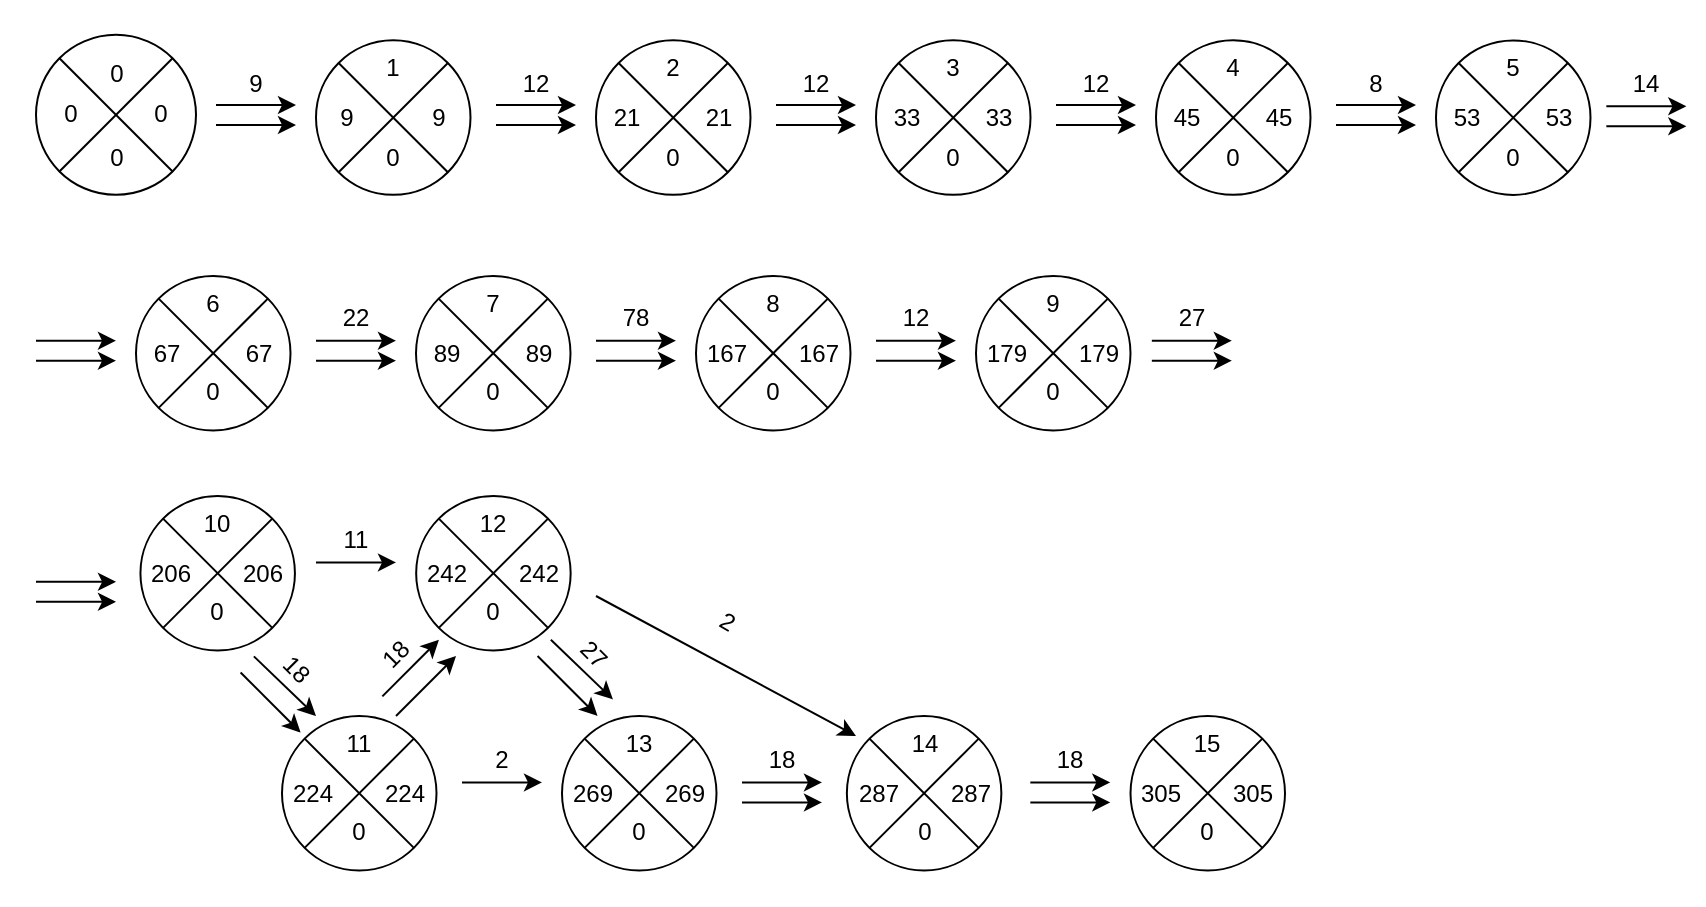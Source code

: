 <mxfile version="14.7.6" type="device"><diagram id="oC6B-hkmDk4nfxtKlPvw" name="Page-1"><mxGraphModel dx="1546" dy="323" grid="1" gridSize="10" guides="1" tooltips="1" connect="1" arrows="1" fold="1" page="1" pageScale="1" pageWidth="827" pageHeight="1169" math="0" shadow="0"><root><mxCell id="0"/><mxCell id="1" parent="0"/><mxCell id="L8XAGtBoEDqcNu3C2j4o-1" value="" style="ellipse;whiteSpace=wrap;html=1;aspect=fixed;rotation=45;" parent="1" vertex="1"><mxGeometry x="-800" y="39.43" width="80" height="80" as="geometry"/></mxCell><mxCell id="L8XAGtBoEDqcNu3C2j4o-2" value="" style="endArrow=none;html=1;exitX=0;exitY=0.5;exitDx=0;exitDy=0;entryX=1;entryY=0.5;entryDx=0;entryDy=0;" parent="1" source="L8XAGtBoEDqcNu3C2j4o-1" target="L8XAGtBoEDqcNu3C2j4o-1" edge="1"><mxGeometry width="50" height="50" relative="1" as="geometry"><mxPoint x="288.6" y="196.22" as="sourcePoint"/><mxPoint x="188.6" y="126.22" as="targetPoint"/></mxGeometry></mxCell><mxCell id="L8XAGtBoEDqcNu3C2j4o-3" value="" style="endArrow=none;html=1;entryX=0.5;entryY=0;entryDx=0;entryDy=0;exitX=0.5;exitY=1;exitDx=0;exitDy=0;" parent="1" source="L8XAGtBoEDqcNu3C2j4o-1" target="L8XAGtBoEDqcNu3C2j4o-1" edge="1"><mxGeometry width="50" height="50" relative="1" as="geometry"><mxPoint x="188.6" y="176.22" as="sourcePoint"/><mxPoint x="328.6" y="216.22" as="targetPoint"/></mxGeometry></mxCell><mxCell id="L8XAGtBoEDqcNu3C2j4o-4" value="0" style="text;html=1;strokeColor=none;fillColor=none;align=center;verticalAlign=middle;whiteSpace=wrap;rounded=0;" parent="1" vertex="1"><mxGeometry x="-771.46" y="53.62" width="22.92" height="11.58" as="geometry"/></mxCell><mxCell id="L8XAGtBoEDqcNu3C2j4o-6" value="0" style="text;html=1;strokeColor=none;fillColor=none;align=center;verticalAlign=middle;whiteSpace=wrap;rounded=0;" parent="1" vertex="1"><mxGeometry x="-748.54" y="73.64" width="22.92" height="11.58" as="geometry"/></mxCell><mxCell id="L8XAGtBoEDqcNu3C2j4o-7" value="0" style="text;html=1;strokeColor=none;fillColor=none;align=center;verticalAlign=middle;whiteSpace=wrap;rounded=0;" parent="1" vertex="1"><mxGeometry x="-771.46" y="94.85" width="22.92" height="11.58" as="geometry"/></mxCell><mxCell id="L8XAGtBoEDqcNu3C2j4o-8" value="0" style="text;html=1;strokeColor=none;fillColor=none;align=center;verticalAlign=middle;whiteSpace=wrap;rounded=0;" parent="1" vertex="1"><mxGeometry x="-794.38" y="73.64" width="22.92" height="11.58" as="geometry"/></mxCell><mxCell id="L8XAGtBoEDqcNu3C2j4o-9" value="" style="ellipse;whiteSpace=wrap;html=1;aspect=fixed;rotation=45;" parent="1" vertex="1"><mxGeometry x="-660" y="42.18" width="77.25" height="77.25" as="geometry"/></mxCell><mxCell id="L8XAGtBoEDqcNu3C2j4o-10" value="" style="endArrow=none;html=1;exitX=0;exitY=0.5;exitDx=0;exitDy=0;entryX=1;entryY=0.5;entryDx=0;entryDy=0;" parent="1" source="L8XAGtBoEDqcNu3C2j4o-9" target="L8XAGtBoEDqcNu3C2j4o-9" edge="1"><mxGeometry width="50" height="50" relative="1" as="geometry"><mxPoint x="437.23" y="194.85" as="sourcePoint"/><mxPoint x="337.23" y="124.85" as="targetPoint"/></mxGeometry></mxCell><mxCell id="L8XAGtBoEDqcNu3C2j4o-11" value="" style="endArrow=none;html=1;entryX=0.5;entryY=0;entryDx=0;entryDy=0;exitX=0.5;exitY=1;exitDx=0;exitDy=0;" parent="1" source="L8XAGtBoEDqcNu3C2j4o-9" target="L8XAGtBoEDqcNu3C2j4o-9" edge="1"><mxGeometry width="50" height="50" relative="1" as="geometry"><mxPoint x="337.23" y="174.85" as="sourcePoint"/><mxPoint x="477.23" y="214.85" as="targetPoint"/></mxGeometry></mxCell><mxCell id="L8XAGtBoEDqcNu3C2j4o-12" value="1" style="text;html=1;strokeColor=none;fillColor=none;align=center;verticalAlign=middle;whiteSpace=wrap;rounded=0;" parent="1" vertex="1"><mxGeometry x="-632.84" y="50.45" width="22.92" height="11.58" as="geometry"/></mxCell><mxCell id="L8XAGtBoEDqcNu3C2j4o-13" value="9" style="text;html=1;strokeColor=none;fillColor=none;align=center;verticalAlign=middle;whiteSpace=wrap;rounded=0;" parent="1" vertex="1"><mxGeometry x="-609.92" y="75.02" width="22.92" height="11.58" as="geometry"/></mxCell><mxCell id="L8XAGtBoEDqcNu3C2j4o-14" value="0" style="text;html=1;strokeColor=none;fillColor=none;align=center;verticalAlign=middle;whiteSpace=wrap;rounded=0;" parent="1" vertex="1"><mxGeometry x="-632.84" y="94.85" width="22.92" height="11.58" as="geometry"/></mxCell><mxCell id="L8XAGtBoEDqcNu3C2j4o-15" value="9" style="text;html=1;strokeColor=none;fillColor=none;align=center;verticalAlign=middle;whiteSpace=wrap;rounded=0;" parent="1" vertex="1"><mxGeometry x="-655.76" y="75.02" width="22.92" height="11.58" as="geometry"/></mxCell><mxCell id="L8XAGtBoEDqcNu3C2j4o-16" value="" style="endArrow=classic;html=1;" parent="1" edge="1"><mxGeometry width="50" height="50" relative="1" as="geometry"><mxPoint x="-710" y="74.53" as="sourcePoint"/><mxPoint x="-670" y="74.53" as="targetPoint"/></mxGeometry></mxCell><mxCell id="L8XAGtBoEDqcNu3C2j4o-17" value="" style="endArrow=classic;html=1;" parent="1" edge="1"><mxGeometry width="50" height="50" relative="1" as="geometry"><mxPoint x="-710" y="84.53" as="sourcePoint"/><mxPoint x="-670" y="84.53" as="targetPoint"/></mxGeometry></mxCell><mxCell id="L8XAGtBoEDqcNu3C2j4o-18" value="9" style="text;html=1;strokeColor=none;fillColor=none;align=center;verticalAlign=middle;whiteSpace=wrap;rounded=0;" parent="1" vertex="1"><mxGeometry x="-710" y="53.62" width="40" height="20" as="geometry"/></mxCell><mxCell id="L8XAGtBoEDqcNu3C2j4o-20" value="" style="ellipse;whiteSpace=wrap;html=1;aspect=fixed;rotation=45;" parent="1" vertex="1"><mxGeometry x="-520" y="42.18" width="77.25" height="77.25" as="geometry"/></mxCell><mxCell id="L8XAGtBoEDqcNu3C2j4o-21" value="" style="endArrow=none;html=1;exitX=0;exitY=0.5;exitDx=0;exitDy=0;entryX=1;entryY=0.5;entryDx=0;entryDy=0;" parent="1" source="L8XAGtBoEDqcNu3C2j4o-20" target="L8XAGtBoEDqcNu3C2j4o-20" edge="1"><mxGeometry width="50" height="50" relative="1" as="geometry"><mxPoint x="577.23" y="194.85" as="sourcePoint"/><mxPoint x="477.23" y="124.85" as="targetPoint"/></mxGeometry></mxCell><mxCell id="L8XAGtBoEDqcNu3C2j4o-22" value="" style="endArrow=none;html=1;entryX=0.5;entryY=0;entryDx=0;entryDy=0;exitX=0.5;exitY=1;exitDx=0;exitDy=0;" parent="1" source="L8XAGtBoEDqcNu3C2j4o-20" target="L8XAGtBoEDqcNu3C2j4o-20" edge="1"><mxGeometry width="50" height="50" relative="1" as="geometry"><mxPoint x="477.23" y="174.85" as="sourcePoint"/><mxPoint x="617.23" y="214.85" as="targetPoint"/></mxGeometry></mxCell><mxCell id="L8XAGtBoEDqcNu3C2j4o-23" value="2" style="text;html=1;strokeColor=none;fillColor=none;align=center;verticalAlign=middle;whiteSpace=wrap;rounded=0;" parent="1" vertex="1"><mxGeometry x="-492.84" y="50.45" width="22.92" height="11.58" as="geometry"/></mxCell><mxCell id="L8XAGtBoEDqcNu3C2j4o-24" value="21" style="text;html=1;strokeColor=none;fillColor=none;align=center;verticalAlign=middle;whiteSpace=wrap;rounded=0;" parent="1" vertex="1"><mxGeometry x="-469.92" y="75.02" width="22.92" height="11.58" as="geometry"/></mxCell><mxCell id="L8XAGtBoEDqcNu3C2j4o-25" value="0" style="text;html=1;strokeColor=none;fillColor=none;align=center;verticalAlign=middle;whiteSpace=wrap;rounded=0;" parent="1" vertex="1"><mxGeometry x="-492.84" y="94.85" width="22.92" height="11.58" as="geometry"/></mxCell><mxCell id="L8XAGtBoEDqcNu3C2j4o-26" value="21" style="text;html=1;strokeColor=none;fillColor=none;align=center;verticalAlign=middle;whiteSpace=wrap;rounded=0;" parent="1" vertex="1"><mxGeometry x="-515.76" y="75.02" width="22.92" height="11.58" as="geometry"/></mxCell><mxCell id="L8XAGtBoEDqcNu3C2j4o-27" value="" style="endArrow=classic;html=1;" parent="1" edge="1"><mxGeometry width="50" height="50" relative="1" as="geometry"><mxPoint x="-570" y="74.53" as="sourcePoint"/><mxPoint x="-530" y="74.53" as="targetPoint"/></mxGeometry></mxCell><mxCell id="L8XAGtBoEDqcNu3C2j4o-28" value="" style="endArrow=classic;html=1;" parent="1" edge="1"><mxGeometry width="50" height="50" relative="1" as="geometry"><mxPoint x="-570" y="84.53" as="sourcePoint"/><mxPoint x="-530" y="84.53" as="targetPoint"/></mxGeometry></mxCell><mxCell id="L8XAGtBoEDqcNu3C2j4o-29" value="12" style="text;html=1;strokeColor=none;fillColor=none;align=center;verticalAlign=middle;whiteSpace=wrap;rounded=0;" parent="1" vertex="1"><mxGeometry x="-570" y="53.62" width="40" height="20" as="geometry"/></mxCell><mxCell id="L8XAGtBoEDqcNu3C2j4o-31" value="" style="ellipse;whiteSpace=wrap;html=1;aspect=fixed;rotation=45;" parent="1" vertex="1"><mxGeometry x="-380" y="42.18" width="77.25" height="77.25" as="geometry"/></mxCell><mxCell id="L8XAGtBoEDqcNu3C2j4o-32" value="" style="endArrow=none;html=1;exitX=0;exitY=0.5;exitDx=0;exitDy=0;entryX=1;entryY=0.5;entryDx=0;entryDy=0;" parent="1" source="L8XAGtBoEDqcNu3C2j4o-31" target="L8XAGtBoEDqcNu3C2j4o-31" edge="1"><mxGeometry width="50" height="50" relative="1" as="geometry"><mxPoint x="717.23" y="194.85" as="sourcePoint"/><mxPoint x="617.23" y="124.85" as="targetPoint"/></mxGeometry></mxCell><mxCell id="L8XAGtBoEDqcNu3C2j4o-33" value="" style="endArrow=none;html=1;entryX=0.5;entryY=0;entryDx=0;entryDy=0;exitX=0.5;exitY=1;exitDx=0;exitDy=0;" parent="1" source="L8XAGtBoEDqcNu3C2j4o-31" target="L8XAGtBoEDqcNu3C2j4o-31" edge="1"><mxGeometry width="50" height="50" relative="1" as="geometry"><mxPoint x="617.23" y="174.85" as="sourcePoint"/><mxPoint x="757.23" y="214.85" as="targetPoint"/></mxGeometry></mxCell><mxCell id="L8XAGtBoEDqcNu3C2j4o-34" value="3" style="text;html=1;strokeColor=none;fillColor=none;align=center;verticalAlign=middle;whiteSpace=wrap;rounded=0;" parent="1" vertex="1"><mxGeometry x="-352.84" y="50.45" width="22.92" height="11.58" as="geometry"/></mxCell><mxCell id="L8XAGtBoEDqcNu3C2j4o-35" value="33" style="text;html=1;strokeColor=none;fillColor=none;align=center;verticalAlign=middle;whiteSpace=wrap;rounded=0;" parent="1" vertex="1"><mxGeometry x="-329.92" y="75.02" width="22.92" height="11.58" as="geometry"/></mxCell><mxCell id="L8XAGtBoEDqcNu3C2j4o-36" value="0" style="text;html=1;strokeColor=none;fillColor=none;align=center;verticalAlign=middle;whiteSpace=wrap;rounded=0;" parent="1" vertex="1"><mxGeometry x="-352.84" y="94.85" width="22.92" height="11.58" as="geometry"/></mxCell><mxCell id="L8XAGtBoEDqcNu3C2j4o-37" value="33" style="text;html=1;strokeColor=none;fillColor=none;align=center;verticalAlign=middle;whiteSpace=wrap;rounded=0;" parent="1" vertex="1"><mxGeometry x="-375.76" y="75.02" width="22.92" height="11.58" as="geometry"/></mxCell><mxCell id="L8XAGtBoEDqcNu3C2j4o-38" value="" style="endArrow=classic;html=1;" parent="1" edge="1"><mxGeometry width="50" height="50" relative="1" as="geometry"><mxPoint x="-430.0" y="74.53" as="sourcePoint"/><mxPoint x="-390.0" y="74.53" as="targetPoint"/></mxGeometry></mxCell><mxCell id="L8XAGtBoEDqcNu3C2j4o-39" value="" style="endArrow=classic;html=1;" parent="1" edge="1"><mxGeometry width="50" height="50" relative="1" as="geometry"><mxPoint x="-430.0" y="84.53" as="sourcePoint"/><mxPoint x="-390.0" y="84.53" as="targetPoint"/></mxGeometry></mxCell><mxCell id="L8XAGtBoEDqcNu3C2j4o-40" value="12" style="text;html=1;strokeColor=none;fillColor=none;align=center;verticalAlign=middle;whiteSpace=wrap;rounded=0;" parent="1" vertex="1"><mxGeometry x="-430" y="53.62" width="40" height="20" as="geometry"/></mxCell><mxCell id="L8XAGtBoEDqcNu3C2j4o-41" value="" style="ellipse;whiteSpace=wrap;html=1;aspect=fixed;rotation=45;" parent="1" vertex="1"><mxGeometry x="-240" y="42.18" width="77.25" height="77.25" as="geometry"/></mxCell><mxCell id="L8XAGtBoEDqcNu3C2j4o-42" value="" style="endArrow=none;html=1;exitX=0;exitY=0.5;exitDx=0;exitDy=0;entryX=1;entryY=0.5;entryDx=0;entryDy=0;" parent="1" source="L8XAGtBoEDqcNu3C2j4o-41" target="L8XAGtBoEDqcNu3C2j4o-41" edge="1"><mxGeometry width="50" height="50" relative="1" as="geometry"><mxPoint x="857.23" y="194.85" as="sourcePoint"/><mxPoint x="757.23" y="124.85" as="targetPoint"/></mxGeometry></mxCell><mxCell id="L8XAGtBoEDqcNu3C2j4o-43" value="" style="endArrow=none;html=1;entryX=0.5;entryY=0;entryDx=0;entryDy=0;exitX=0.5;exitY=1;exitDx=0;exitDy=0;" parent="1" source="L8XAGtBoEDqcNu3C2j4o-41" target="L8XAGtBoEDqcNu3C2j4o-41" edge="1"><mxGeometry width="50" height="50" relative="1" as="geometry"><mxPoint x="757.23" y="174.85" as="sourcePoint"/><mxPoint x="897.23" y="214.85" as="targetPoint"/></mxGeometry></mxCell><mxCell id="L8XAGtBoEDqcNu3C2j4o-44" value="4" style="text;html=1;strokeColor=none;fillColor=none;align=center;verticalAlign=middle;whiteSpace=wrap;rounded=0;" parent="1" vertex="1"><mxGeometry x="-212.84" y="50.45" width="22.92" height="11.58" as="geometry"/></mxCell><mxCell id="L8XAGtBoEDqcNu3C2j4o-45" value="45" style="text;html=1;strokeColor=none;fillColor=none;align=center;verticalAlign=middle;whiteSpace=wrap;rounded=0;" parent="1" vertex="1"><mxGeometry x="-189.92" y="75.02" width="22.92" height="11.58" as="geometry"/></mxCell><mxCell id="L8XAGtBoEDqcNu3C2j4o-46" value="0" style="text;html=1;strokeColor=none;fillColor=none;align=center;verticalAlign=middle;whiteSpace=wrap;rounded=0;" parent="1" vertex="1"><mxGeometry x="-212.84" y="94.85" width="22.92" height="11.58" as="geometry"/></mxCell><mxCell id="L8XAGtBoEDqcNu3C2j4o-47" value="45" style="text;html=1;strokeColor=none;fillColor=none;align=center;verticalAlign=middle;whiteSpace=wrap;rounded=0;" parent="1" vertex="1"><mxGeometry x="-235.76" y="75.02" width="22.92" height="11.58" as="geometry"/></mxCell><mxCell id="L8XAGtBoEDqcNu3C2j4o-48" value="" style="endArrow=classic;html=1;" parent="1" edge="1"><mxGeometry width="50" height="50" relative="1" as="geometry"><mxPoint x="-290" y="74.53" as="sourcePoint"/><mxPoint x="-250" y="74.53" as="targetPoint"/></mxGeometry></mxCell><mxCell id="L8XAGtBoEDqcNu3C2j4o-49" value="" style="endArrow=classic;html=1;" parent="1" edge="1"><mxGeometry width="50" height="50" relative="1" as="geometry"><mxPoint x="-290" y="84.53" as="sourcePoint"/><mxPoint x="-250" y="84.53" as="targetPoint"/></mxGeometry></mxCell><mxCell id="L8XAGtBoEDqcNu3C2j4o-50" value="12" style="text;html=1;strokeColor=none;fillColor=none;align=center;verticalAlign=middle;whiteSpace=wrap;rounded=0;" parent="1" vertex="1"><mxGeometry x="-290" y="53.62" width="40" height="20" as="geometry"/></mxCell><mxCell id="L8XAGtBoEDqcNu3C2j4o-51" value="" style="ellipse;whiteSpace=wrap;html=1;aspect=fixed;rotation=45;" parent="1" vertex="1"><mxGeometry x="-100" y="42.19" width="77.25" height="77.25" as="geometry"/></mxCell><mxCell id="L8XAGtBoEDqcNu3C2j4o-52" value="" style="endArrow=none;html=1;exitX=0;exitY=0.5;exitDx=0;exitDy=0;entryX=1;entryY=0.5;entryDx=0;entryDy=0;" parent="1" source="L8XAGtBoEDqcNu3C2j4o-51" target="L8XAGtBoEDqcNu3C2j4o-51" edge="1"><mxGeometry width="50" height="50" relative="1" as="geometry"><mxPoint x="997.23" y="194.86" as="sourcePoint"/><mxPoint x="897.23" y="124.86" as="targetPoint"/></mxGeometry></mxCell><mxCell id="L8XAGtBoEDqcNu3C2j4o-53" value="" style="endArrow=none;html=1;entryX=0.5;entryY=0;entryDx=0;entryDy=0;exitX=0.5;exitY=1;exitDx=0;exitDy=0;" parent="1" source="L8XAGtBoEDqcNu3C2j4o-51" target="L8XAGtBoEDqcNu3C2j4o-51" edge="1"><mxGeometry width="50" height="50" relative="1" as="geometry"><mxPoint x="897.23" y="174.86" as="sourcePoint"/><mxPoint x="1037.23" y="214.86" as="targetPoint"/></mxGeometry></mxCell><mxCell id="L8XAGtBoEDqcNu3C2j4o-54" value="5" style="text;html=1;strokeColor=none;fillColor=none;align=center;verticalAlign=middle;whiteSpace=wrap;rounded=0;" parent="1" vertex="1"><mxGeometry x="-72.84" y="50.46" width="22.92" height="11.58" as="geometry"/></mxCell><mxCell id="L8XAGtBoEDqcNu3C2j4o-55" value="53" style="text;html=1;strokeColor=none;fillColor=none;align=center;verticalAlign=middle;whiteSpace=wrap;rounded=0;" parent="1" vertex="1"><mxGeometry x="-49.92" y="75.03" width="22.92" height="11.58" as="geometry"/></mxCell><mxCell id="L8XAGtBoEDqcNu3C2j4o-56" value="0" style="text;html=1;strokeColor=none;fillColor=none;align=center;verticalAlign=middle;whiteSpace=wrap;rounded=0;" parent="1" vertex="1"><mxGeometry x="-72.84" y="94.86" width="22.92" height="11.58" as="geometry"/></mxCell><mxCell id="L8XAGtBoEDqcNu3C2j4o-57" value="53" style="text;html=1;strokeColor=none;fillColor=none;align=center;verticalAlign=middle;whiteSpace=wrap;rounded=0;" parent="1" vertex="1"><mxGeometry x="-95.76" y="75.03" width="22.92" height="11.58" as="geometry"/></mxCell><mxCell id="L8XAGtBoEDqcNu3C2j4o-58" value="" style="endArrow=classic;html=1;" parent="1" edge="1"><mxGeometry width="50" height="50" relative="1" as="geometry"><mxPoint x="-150" y="74.54" as="sourcePoint"/><mxPoint x="-110" y="74.54" as="targetPoint"/></mxGeometry></mxCell><mxCell id="L8XAGtBoEDqcNu3C2j4o-59" value="" style="endArrow=classic;html=1;" parent="1" edge="1"><mxGeometry width="50" height="50" relative="1" as="geometry"><mxPoint x="-150" y="84.54" as="sourcePoint"/><mxPoint x="-110" y="84.54" as="targetPoint"/></mxGeometry></mxCell><mxCell id="L8XAGtBoEDqcNu3C2j4o-60" value="8" style="text;html=1;strokeColor=none;fillColor=none;align=center;verticalAlign=middle;whiteSpace=wrap;rounded=0;" parent="1" vertex="1"><mxGeometry x="-150" y="53.63" width="40" height="20" as="geometry"/></mxCell><mxCell id="L8XAGtBoEDqcNu3C2j4o-81" value="" style="ellipse;whiteSpace=wrap;html=1;aspect=fixed;rotation=45;" parent="1" vertex="1"><mxGeometry x="-750" y="160" width="77.25" height="77.25" as="geometry"/></mxCell><mxCell id="L8XAGtBoEDqcNu3C2j4o-82" value="" style="endArrow=none;html=1;exitX=0;exitY=0.5;exitDx=0;exitDy=0;entryX=1;entryY=0.5;entryDx=0;entryDy=0;" parent="1" source="L8XAGtBoEDqcNu3C2j4o-81" target="L8XAGtBoEDqcNu3C2j4o-81" edge="1"><mxGeometry width="50" height="50" relative="1" as="geometry"><mxPoint x="347.23" y="312.67" as="sourcePoint"/><mxPoint x="247.23" y="242.67" as="targetPoint"/></mxGeometry></mxCell><mxCell id="L8XAGtBoEDqcNu3C2j4o-83" value="" style="endArrow=none;html=1;entryX=0.5;entryY=0;entryDx=0;entryDy=0;exitX=0.5;exitY=1;exitDx=0;exitDy=0;" parent="1" source="L8XAGtBoEDqcNu3C2j4o-81" target="L8XAGtBoEDqcNu3C2j4o-81" edge="1"><mxGeometry width="50" height="50" relative="1" as="geometry"><mxPoint x="247.23" y="292.67" as="sourcePoint"/><mxPoint x="387.23" y="332.67" as="targetPoint"/></mxGeometry></mxCell><mxCell id="L8XAGtBoEDqcNu3C2j4o-84" value="6" style="text;html=1;strokeColor=none;fillColor=none;align=center;verticalAlign=middle;whiteSpace=wrap;rounded=0;" parent="1" vertex="1"><mxGeometry x="-722.84" y="168.27" width="22.92" height="11.58" as="geometry"/></mxCell><mxCell id="L8XAGtBoEDqcNu3C2j4o-85" value="67" style="text;html=1;strokeColor=none;fillColor=none;align=center;verticalAlign=middle;whiteSpace=wrap;rounded=0;" parent="1" vertex="1"><mxGeometry x="-699.92" y="192.84" width="22.92" height="11.58" as="geometry"/></mxCell><mxCell id="L8XAGtBoEDqcNu3C2j4o-86" value="0" style="text;html=1;strokeColor=none;fillColor=none;align=center;verticalAlign=middle;whiteSpace=wrap;rounded=0;" parent="1" vertex="1"><mxGeometry x="-722.84" y="212.67" width="22.92" height="11.58" as="geometry"/></mxCell><mxCell id="L8XAGtBoEDqcNu3C2j4o-87" value="67" style="text;html=1;strokeColor=none;fillColor=none;align=center;verticalAlign=middle;whiteSpace=wrap;rounded=0;" parent="1" vertex="1"><mxGeometry x="-745.76" y="192.84" width="22.92" height="11.58" as="geometry"/></mxCell><mxCell id="L8XAGtBoEDqcNu3C2j4o-88" value="" style="endArrow=classic;html=1;" parent="1" edge="1"><mxGeometry width="50" height="50" relative="1" as="geometry"><mxPoint x="-800" y="192.35" as="sourcePoint"/><mxPoint x="-760" y="192.35" as="targetPoint"/></mxGeometry></mxCell><mxCell id="L8XAGtBoEDqcNu3C2j4o-89" value="" style="endArrow=classic;html=1;" parent="1" edge="1"><mxGeometry width="50" height="50" relative="1" as="geometry"><mxPoint x="-800" y="202.35" as="sourcePoint"/><mxPoint x="-760" y="202.35" as="targetPoint"/></mxGeometry></mxCell><mxCell id="L8XAGtBoEDqcNu3C2j4o-91" value="" style="ellipse;whiteSpace=wrap;html=1;aspect=fixed;rotation=45;" parent="1" vertex="1"><mxGeometry x="-610" y="160.01" width="77.25" height="77.25" as="geometry"/></mxCell><mxCell id="L8XAGtBoEDqcNu3C2j4o-92" value="" style="endArrow=none;html=1;exitX=0;exitY=0.5;exitDx=0;exitDy=0;entryX=1;entryY=0.5;entryDx=0;entryDy=0;" parent="1" source="L8XAGtBoEDqcNu3C2j4o-91" target="L8XAGtBoEDqcNu3C2j4o-91" edge="1"><mxGeometry width="50" height="50" relative="1" as="geometry"><mxPoint x="487.23" y="312.68" as="sourcePoint"/><mxPoint x="387.23" y="242.68" as="targetPoint"/></mxGeometry></mxCell><mxCell id="L8XAGtBoEDqcNu3C2j4o-93" value="" style="endArrow=none;html=1;entryX=0.5;entryY=0;entryDx=0;entryDy=0;exitX=0.5;exitY=1;exitDx=0;exitDy=0;" parent="1" source="L8XAGtBoEDqcNu3C2j4o-91" target="L8XAGtBoEDqcNu3C2j4o-91" edge="1"><mxGeometry width="50" height="50" relative="1" as="geometry"><mxPoint x="387.23" y="292.68" as="sourcePoint"/><mxPoint x="527.23" y="332.68" as="targetPoint"/></mxGeometry></mxCell><mxCell id="L8XAGtBoEDqcNu3C2j4o-94" value="7" style="text;html=1;strokeColor=none;fillColor=none;align=center;verticalAlign=middle;whiteSpace=wrap;rounded=0;" parent="1" vertex="1"><mxGeometry x="-582.84" y="168.28" width="22.92" height="11.58" as="geometry"/></mxCell><mxCell id="L8XAGtBoEDqcNu3C2j4o-95" value="89" style="text;html=1;strokeColor=none;fillColor=none;align=center;verticalAlign=middle;whiteSpace=wrap;rounded=0;" parent="1" vertex="1"><mxGeometry x="-559.92" y="192.85" width="22.92" height="11.58" as="geometry"/></mxCell><mxCell id="L8XAGtBoEDqcNu3C2j4o-96" value="0" style="text;html=1;strokeColor=none;fillColor=none;align=center;verticalAlign=middle;whiteSpace=wrap;rounded=0;" parent="1" vertex="1"><mxGeometry x="-582.84" y="212.68" width="22.92" height="11.58" as="geometry"/></mxCell><mxCell id="L8XAGtBoEDqcNu3C2j4o-97" value="89" style="text;html=1;strokeColor=none;fillColor=none;align=center;verticalAlign=middle;whiteSpace=wrap;rounded=0;" parent="1" vertex="1"><mxGeometry x="-605.76" y="192.85" width="22.92" height="11.58" as="geometry"/></mxCell><mxCell id="L8XAGtBoEDqcNu3C2j4o-98" value="" style="endArrow=classic;html=1;" parent="1" edge="1"><mxGeometry width="50" height="50" relative="1" as="geometry"><mxPoint x="-660" y="192.36" as="sourcePoint"/><mxPoint x="-620" y="192.36" as="targetPoint"/></mxGeometry></mxCell><mxCell id="L8XAGtBoEDqcNu3C2j4o-99" value="" style="endArrow=classic;html=1;" parent="1" edge="1"><mxGeometry width="50" height="50" relative="1" as="geometry"><mxPoint x="-660" y="202.36" as="sourcePoint"/><mxPoint x="-620" y="202.36" as="targetPoint"/></mxGeometry></mxCell><mxCell id="L8XAGtBoEDqcNu3C2j4o-100" value="22" style="text;html=1;strokeColor=none;fillColor=none;align=center;verticalAlign=middle;whiteSpace=wrap;rounded=0;" parent="1" vertex="1"><mxGeometry x="-660" y="171.45" width="40" height="20" as="geometry"/></mxCell><mxCell id="L8XAGtBoEDqcNu3C2j4o-101" value="" style="ellipse;whiteSpace=wrap;html=1;aspect=fixed;rotation=45;" parent="1" vertex="1"><mxGeometry x="-470" y="160.01" width="77.25" height="77.25" as="geometry"/></mxCell><mxCell id="L8XAGtBoEDqcNu3C2j4o-102" value="" style="endArrow=none;html=1;exitX=0;exitY=0.5;exitDx=0;exitDy=0;entryX=1;entryY=0.5;entryDx=0;entryDy=0;" parent="1" source="L8XAGtBoEDqcNu3C2j4o-101" target="L8XAGtBoEDqcNu3C2j4o-101" edge="1"><mxGeometry width="50" height="50" relative="1" as="geometry"><mxPoint x="627.23" y="312.68" as="sourcePoint"/><mxPoint x="527.23" y="242.68" as="targetPoint"/></mxGeometry></mxCell><mxCell id="L8XAGtBoEDqcNu3C2j4o-103" value="" style="endArrow=none;html=1;entryX=0.5;entryY=0;entryDx=0;entryDy=0;exitX=0.5;exitY=1;exitDx=0;exitDy=0;" parent="1" source="L8XAGtBoEDqcNu3C2j4o-101" target="L8XAGtBoEDqcNu3C2j4o-101" edge="1"><mxGeometry width="50" height="50" relative="1" as="geometry"><mxPoint x="527.23" y="292.68" as="sourcePoint"/><mxPoint x="667.23" y="332.68" as="targetPoint"/></mxGeometry></mxCell><mxCell id="L8XAGtBoEDqcNu3C2j4o-104" value="8" style="text;html=1;strokeColor=none;fillColor=none;align=center;verticalAlign=middle;whiteSpace=wrap;rounded=0;" parent="1" vertex="1"><mxGeometry x="-442.84" y="168.28" width="22.92" height="11.58" as="geometry"/></mxCell><mxCell id="L8XAGtBoEDqcNu3C2j4o-105" value="167" style="text;html=1;strokeColor=none;fillColor=none;align=center;verticalAlign=middle;whiteSpace=wrap;rounded=0;" parent="1" vertex="1"><mxGeometry x="-419.92" y="192.85" width="22.92" height="11.58" as="geometry"/></mxCell><mxCell id="L8XAGtBoEDqcNu3C2j4o-106" value="0" style="text;html=1;strokeColor=none;fillColor=none;align=center;verticalAlign=middle;whiteSpace=wrap;rounded=0;" parent="1" vertex="1"><mxGeometry x="-442.84" y="212.68" width="22.92" height="11.58" as="geometry"/></mxCell><mxCell id="L8XAGtBoEDqcNu3C2j4o-107" value="167" style="text;html=1;strokeColor=none;fillColor=none;align=center;verticalAlign=middle;whiteSpace=wrap;rounded=0;" parent="1" vertex="1"><mxGeometry x="-465.76" y="192.85" width="22.92" height="11.58" as="geometry"/></mxCell><mxCell id="L8XAGtBoEDqcNu3C2j4o-108" value="" style="endArrow=classic;html=1;" parent="1" edge="1"><mxGeometry width="50" height="50" relative="1" as="geometry"><mxPoint x="-520" y="192.36" as="sourcePoint"/><mxPoint x="-480" y="192.36" as="targetPoint"/></mxGeometry></mxCell><mxCell id="L8XAGtBoEDqcNu3C2j4o-109" value="" style="endArrow=classic;html=1;" parent="1" edge="1"><mxGeometry width="50" height="50" relative="1" as="geometry"><mxPoint x="-520" y="202.36" as="sourcePoint"/><mxPoint x="-480" y="202.36" as="targetPoint"/></mxGeometry></mxCell><mxCell id="L8XAGtBoEDqcNu3C2j4o-110" value="78" style="text;html=1;strokeColor=none;fillColor=none;align=center;verticalAlign=middle;whiteSpace=wrap;rounded=0;" parent="1" vertex="1"><mxGeometry x="-520" y="171.45" width="40" height="20" as="geometry"/></mxCell><mxCell id="L8XAGtBoEDqcNu3C2j4o-111" value="" style="ellipse;whiteSpace=wrap;html=1;aspect=fixed;rotation=45;" parent="1" vertex="1"><mxGeometry x="-330" y="160" width="77.25" height="77.25" as="geometry"/></mxCell><mxCell id="L8XAGtBoEDqcNu3C2j4o-112" value="" style="endArrow=none;html=1;exitX=0;exitY=0.5;exitDx=0;exitDy=0;entryX=1;entryY=0.5;entryDx=0;entryDy=0;" parent="1" source="L8XAGtBoEDqcNu3C2j4o-111" target="L8XAGtBoEDqcNu3C2j4o-111" edge="1"><mxGeometry width="50" height="50" relative="1" as="geometry"><mxPoint x="767.23" y="312.67" as="sourcePoint"/><mxPoint x="667.23" y="242.67" as="targetPoint"/></mxGeometry></mxCell><mxCell id="L8XAGtBoEDqcNu3C2j4o-113" value="" style="endArrow=none;html=1;entryX=0.5;entryY=0;entryDx=0;entryDy=0;exitX=0.5;exitY=1;exitDx=0;exitDy=0;" parent="1" source="L8XAGtBoEDqcNu3C2j4o-111" target="L8XAGtBoEDqcNu3C2j4o-111" edge="1"><mxGeometry width="50" height="50" relative="1" as="geometry"><mxPoint x="667.23" y="292.67" as="sourcePoint"/><mxPoint x="807.23" y="332.67" as="targetPoint"/></mxGeometry></mxCell><mxCell id="L8XAGtBoEDqcNu3C2j4o-114" value="9" style="text;html=1;strokeColor=none;fillColor=none;align=center;verticalAlign=middle;whiteSpace=wrap;rounded=0;" parent="1" vertex="1"><mxGeometry x="-302.84" y="168.27" width="22.92" height="11.58" as="geometry"/></mxCell><mxCell id="L8XAGtBoEDqcNu3C2j4o-115" value="179" style="text;html=1;strokeColor=none;fillColor=none;align=center;verticalAlign=middle;whiteSpace=wrap;rounded=0;" parent="1" vertex="1"><mxGeometry x="-279.92" y="192.84" width="22.92" height="11.58" as="geometry"/></mxCell><mxCell id="L8XAGtBoEDqcNu3C2j4o-116" value="0" style="text;html=1;strokeColor=none;fillColor=none;align=center;verticalAlign=middle;whiteSpace=wrap;rounded=0;" parent="1" vertex="1"><mxGeometry x="-302.84" y="212.67" width="22.92" height="11.58" as="geometry"/></mxCell><mxCell id="L8XAGtBoEDqcNu3C2j4o-117" value="179" style="text;html=1;strokeColor=none;fillColor=none;align=center;verticalAlign=middle;whiteSpace=wrap;rounded=0;" parent="1" vertex="1"><mxGeometry x="-325.76" y="192.84" width="22.92" height="11.58" as="geometry"/></mxCell><mxCell id="L8XAGtBoEDqcNu3C2j4o-118" value="" style="endArrow=classic;html=1;" parent="1" edge="1"><mxGeometry width="50" height="50" relative="1" as="geometry"><mxPoint x="-380" y="192.35" as="sourcePoint"/><mxPoint x="-340" y="192.35" as="targetPoint"/></mxGeometry></mxCell><mxCell id="L8XAGtBoEDqcNu3C2j4o-119" value="" style="endArrow=classic;html=1;" parent="1" edge="1"><mxGeometry width="50" height="50" relative="1" as="geometry"><mxPoint x="-380" y="202.35" as="sourcePoint"/><mxPoint x="-340" y="202.35" as="targetPoint"/></mxGeometry></mxCell><mxCell id="L8XAGtBoEDqcNu3C2j4o-120" value="12" style="text;html=1;strokeColor=none;fillColor=none;align=center;verticalAlign=middle;whiteSpace=wrap;rounded=0;" parent="1" vertex="1"><mxGeometry x="-380" y="171.44" width="40" height="20" as="geometry"/></mxCell><mxCell id="L8XAGtBoEDqcNu3C2j4o-130" value="" style="ellipse;whiteSpace=wrap;html=1;aspect=fixed;rotation=45;" parent="1" vertex="1"><mxGeometry x="-747.78" y="270" width="77.25" height="77.25" as="geometry"/></mxCell><mxCell id="L8XAGtBoEDqcNu3C2j4o-131" value="" style="endArrow=none;html=1;exitX=0;exitY=0.5;exitDx=0;exitDy=0;entryX=1;entryY=0.5;entryDx=0;entryDy=0;" parent="1" source="L8XAGtBoEDqcNu3C2j4o-130" target="L8XAGtBoEDqcNu3C2j4o-130" edge="1"><mxGeometry width="50" height="50" relative="1" as="geometry"><mxPoint x="349.45" y="422.67" as="sourcePoint"/><mxPoint x="249.45" y="352.67" as="targetPoint"/></mxGeometry></mxCell><mxCell id="L8XAGtBoEDqcNu3C2j4o-132" value="" style="endArrow=none;html=1;entryX=0.5;entryY=0;entryDx=0;entryDy=0;exitX=0.5;exitY=1;exitDx=0;exitDy=0;" parent="1" source="L8XAGtBoEDqcNu3C2j4o-130" target="L8XAGtBoEDqcNu3C2j4o-130" edge="1"><mxGeometry width="50" height="50" relative="1" as="geometry"><mxPoint x="249.45" y="402.67" as="sourcePoint"/><mxPoint x="389.45" y="442.67" as="targetPoint"/></mxGeometry></mxCell><mxCell id="L8XAGtBoEDqcNu3C2j4o-133" value="10" style="text;html=1;strokeColor=none;fillColor=none;align=center;verticalAlign=middle;whiteSpace=wrap;rounded=0;" parent="1" vertex="1"><mxGeometry x="-720.62" y="278.27" width="22.92" height="11.58" as="geometry"/></mxCell><mxCell id="L8XAGtBoEDqcNu3C2j4o-134" value="206" style="text;html=1;strokeColor=none;fillColor=none;align=center;verticalAlign=middle;whiteSpace=wrap;rounded=0;" parent="1" vertex="1"><mxGeometry x="-697.7" y="302.84" width="22.92" height="11.58" as="geometry"/></mxCell><mxCell id="L8XAGtBoEDqcNu3C2j4o-135" value="0" style="text;html=1;strokeColor=none;fillColor=none;align=center;verticalAlign=middle;whiteSpace=wrap;rounded=0;" parent="1" vertex="1"><mxGeometry x="-720.62" y="322.67" width="22.92" height="11.58" as="geometry"/></mxCell><mxCell id="L8XAGtBoEDqcNu3C2j4o-136" value="206" style="text;html=1;strokeColor=none;fillColor=none;align=center;verticalAlign=middle;whiteSpace=wrap;rounded=0;" parent="1" vertex="1"><mxGeometry x="-743.54" y="302.84" width="22.92" height="11.58" as="geometry"/></mxCell><mxCell id="L8XAGtBoEDqcNu3C2j4o-137" value="" style="endArrow=classic;html=1;" parent="1" edge="1"><mxGeometry width="50" height="50" relative="1" as="geometry"><mxPoint x="-242.08" y="192.36" as="sourcePoint"/><mxPoint x="-202.08" y="192.36" as="targetPoint"/></mxGeometry></mxCell><mxCell id="L8XAGtBoEDqcNu3C2j4o-138" value="" style="endArrow=classic;html=1;" parent="1" edge="1"><mxGeometry width="50" height="50" relative="1" as="geometry"><mxPoint x="-242.08" y="202.36" as="sourcePoint"/><mxPoint x="-202.08" y="202.36" as="targetPoint"/></mxGeometry></mxCell><mxCell id="L8XAGtBoEDqcNu3C2j4o-139" value="27" style="text;html=1;strokeColor=none;fillColor=none;align=center;verticalAlign=middle;whiteSpace=wrap;rounded=0;" parent="1" vertex="1"><mxGeometry x="-242.08" y="171.45" width="40" height="20" as="geometry"/></mxCell><mxCell id="L8XAGtBoEDqcNu3C2j4o-147" value="" style="endArrow=classic;html=1;" parent="1" edge="1"><mxGeometry width="50" height="50" relative="1" as="geometry"><mxPoint x="-660.0" y="303.24" as="sourcePoint"/><mxPoint x="-620.0" y="303.24" as="targetPoint"/></mxGeometry></mxCell><mxCell id="L8XAGtBoEDqcNu3C2j4o-149" value="11" style="text;html=1;strokeColor=none;fillColor=none;align=center;verticalAlign=middle;whiteSpace=wrap;rounded=0;" parent="1" vertex="1"><mxGeometry x="-660" y="282.33" width="40" height="20" as="geometry"/></mxCell><mxCell id="L8XAGtBoEDqcNu3C2j4o-150" value="" style="endArrow=classic;html=1;" parent="1" edge="1"><mxGeometry width="50" height="50" relative="1" as="geometry"><mxPoint x="-14.83" y="75.18" as="sourcePoint"/><mxPoint x="25.17" y="75.18" as="targetPoint"/></mxGeometry></mxCell><mxCell id="L8XAGtBoEDqcNu3C2j4o-151" value="" style="endArrow=classic;html=1;" parent="1" edge="1"><mxGeometry width="50" height="50" relative="1" as="geometry"><mxPoint x="-14.83" y="85.18" as="sourcePoint"/><mxPoint x="25.17" y="85.18" as="targetPoint"/></mxGeometry></mxCell><mxCell id="L8XAGtBoEDqcNu3C2j4o-152" value="14" style="text;html=1;strokeColor=none;fillColor=none;align=center;verticalAlign=middle;whiteSpace=wrap;rounded=0;" parent="1" vertex="1"><mxGeometry x="-14.83" y="54.27" width="40" height="20" as="geometry"/></mxCell><mxCell id="L8XAGtBoEDqcNu3C2j4o-220" value="" style="endArrow=classic;html=1;" parent="1" edge="1"><mxGeometry width="50" height="50" relative="1" as="geometry"><mxPoint x="-800" y="312.93" as="sourcePoint"/><mxPoint x="-760" y="312.93" as="targetPoint"/></mxGeometry></mxCell><mxCell id="L8XAGtBoEDqcNu3C2j4o-221" value="" style="endArrow=classic;html=1;" parent="1" edge="1"><mxGeometry width="50" height="50" relative="1" as="geometry"><mxPoint x="-800" y="322.93" as="sourcePoint"/><mxPoint x="-760" y="322.93" as="targetPoint"/></mxGeometry></mxCell><mxCell id="mU-Q4H5inZLkz7cASwAh-86" value="" style="ellipse;whiteSpace=wrap;html=1;aspect=fixed;rotation=45;" parent="1" vertex="1"><mxGeometry x="-677" y="380" width="77.25" height="77.25" as="geometry"/></mxCell><mxCell id="mU-Q4H5inZLkz7cASwAh-87" value="" style="endArrow=none;html=1;exitX=0;exitY=0.5;exitDx=0;exitDy=0;entryX=1;entryY=0.5;entryDx=0;entryDy=0;" parent="1" source="mU-Q4H5inZLkz7cASwAh-86" target="mU-Q4H5inZLkz7cASwAh-86" edge="1"><mxGeometry width="50" height="50" relative="1" as="geometry"><mxPoint x="420.23" y="532.67" as="sourcePoint"/><mxPoint x="320.23" y="462.67" as="targetPoint"/></mxGeometry></mxCell><mxCell id="mU-Q4H5inZLkz7cASwAh-88" value="" style="endArrow=none;html=1;entryX=0.5;entryY=0;entryDx=0;entryDy=0;exitX=0.5;exitY=1;exitDx=0;exitDy=0;" parent="1" source="mU-Q4H5inZLkz7cASwAh-86" target="mU-Q4H5inZLkz7cASwAh-86" edge="1"><mxGeometry width="50" height="50" relative="1" as="geometry"><mxPoint x="320.23" y="512.67" as="sourcePoint"/><mxPoint x="460.23" y="552.67" as="targetPoint"/></mxGeometry></mxCell><mxCell id="mU-Q4H5inZLkz7cASwAh-89" value="11" style="text;html=1;strokeColor=none;fillColor=none;align=center;verticalAlign=middle;whiteSpace=wrap;rounded=0;" parent="1" vertex="1"><mxGeometry x="-649.84" y="388.27" width="22.92" height="11.58" as="geometry"/></mxCell><mxCell id="mU-Q4H5inZLkz7cASwAh-90" value="224" style="text;html=1;strokeColor=none;fillColor=none;align=center;verticalAlign=middle;whiteSpace=wrap;rounded=0;" parent="1" vertex="1"><mxGeometry x="-626.92" y="412.84" width="22.92" height="11.58" as="geometry"/></mxCell><mxCell id="mU-Q4H5inZLkz7cASwAh-91" value="0" style="text;html=1;strokeColor=none;fillColor=none;align=center;verticalAlign=middle;whiteSpace=wrap;rounded=0;" parent="1" vertex="1"><mxGeometry x="-649.84" y="432.67" width="22.92" height="11.58" as="geometry"/></mxCell><mxCell id="mU-Q4H5inZLkz7cASwAh-92" value="224" style="text;html=1;strokeColor=none;fillColor=none;align=center;verticalAlign=middle;whiteSpace=wrap;rounded=0;" parent="1" vertex="1"><mxGeometry x="-672.76" y="412.84" width="22.92" height="11.58" as="geometry"/></mxCell><mxCell id="mU-Q4H5inZLkz7cASwAh-95" value="" style="ellipse;whiteSpace=wrap;html=1;aspect=fixed;rotation=45;" parent="1" vertex="1"><mxGeometry x="-609.92" y="270" width="77.25" height="77.25" as="geometry"/></mxCell><mxCell id="mU-Q4H5inZLkz7cASwAh-96" value="" style="endArrow=none;html=1;exitX=0;exitY=0.5;exitDx=0;exitDy=0;entryX=1;entryY=0.5;entryDx=0;entryDy=0;" parent="1" source="mU-Q4H5inZLkz7cASwAh-95" target="mU-Q4H5inZLkz7cASwAh-95" edge="1"><mxGeometry width="50" height="50" relative="1" as="geometry"><mxPoint x="487.31" y="422.67" as="sourcePoint"/><mxPoint x="387.31" y="352.67" as="targetPoint"/></mxGeometry></mxCell><mxCell id="mU-Q4H5inZLkz7cASwAh-97" value="" style="endArrow=none;html=1;entryX=0.5;entryY=0;entryDx=0;entryDy=0;exitX=0.5;exitY=1;exitDx=0;exitDy=0;" parent="1" source="mU-Q4H5inZLkz7cASwAh-95" target="mU-Q4H5inZLkz7cASwAh-95" edge="1"><mxGeometry width="50" height="50" relative="1" as="geometry"><mxPoint x="387.31" y="402.67" as="sourcePoint"/><mxPoint x="527.31" y="442.67" as="targetPoint"/></mxGeometry></mxCell><mxCell id="mU-Q4H5inZLkz7cASwAh-98" value="12" style="text;html=1;strokeColor=none;fillColor=none;align=center;verticalAlign=middle;whiteSpace=wrap;rounded=0;" parent="1" vertex="1"><mxGeometry x="-582.76" y="278.27" width="22.92" height="11.58" as="geometry"/></mxCell><mxCell id="mU-Q4H5inZLkz7cASwAh-99" value="242" style="text;html=1;strokeColor=none;fillColor=none;align=center;verticalAlign=middle;whiteSpace=wrap;rounded=0;" parent="1" vertex="1"><mxGeometry x="-559.84" y="302.84" width="22.92" height="11.58" as="geometry"/></mxCell><mxCell id="mU-Q4H5inZLkz7cASwAh-100" value="0" style="text;html=1;strokeColor=none;fillColor=none;align=center;verticalAlign=middle;whiteSpace=wrap;rounded=0;" parent="1" vertex="1"><mxGeometry x="-582.76" y="322.67" width="22.92" height="11.58" as="geometry"/></mxCell><mxCell id="mU-Q4H5inZLkz7cASwAh-101" value="242" style="text;html=1;strokeColor=none;fillColor=none;align=center;verticalAlign=middle;whiteSpace=wrap;rounded=0;" parent="1" vertex="1"><mxGeometry x="-605.68" y="302.84" width="22.92" height="11.58" as="geometry"/></mxCell><mxCell id="mU-Q4H5inZLkz7cASwAh-102" value="" style="endArrow=classic;html=1;" parent="1" edge="1"><mxGeometry width="50" height="50" relative="1" as="geometry"><mxPoint x="-520" y="320" as="sourcePoint"/><mxPoint x="-390" y="390" as="targetPoint"/></mxGeometry></mxCell><mxCell id="mU-Q4H5inZLkz7cASwAh-103" value="2" style="text;html=1;strokeColor=none;fillColor=none;align=center;verticalAlign=middle;whiteSpace=wrap;rounded=0;rotation=30;" parent="1" vertex="1"><mxGeometry x="-474.3" y="322.67" width="40" height="20" as="geometry"/></mxCell><mxCell id="mU-Q4H5inZLkz7cASwAh-104" value="" style="ellipse;whiteSpace=wrap;html=1;aspect=fixed;rotation=45;" parent="1" vertex="1"><mxGeometry x="-537" y="380" width="77.25" height="77.25" as="geometry"/></mxCell><mxCell id="mU-Q4H5inZLkz7cASwAh-105" value="" style="endArrow=none;html=1;exitX=0;exitY=0.5;exitDx=0;exitDy=0;entryX=1;entryY=0.5;entryDx=0;entryDy=0;" parent="1" source="mU-Q4H5inZLkz7cASwAh-104" target="mU-Q4H5inZLkz7cASwAh-104" edge="1"><mxGeometry width="50" height="50" relative="1" as="geometry"><mxPoint x="560.23" y="532.67" as="sourcePoint"/><mxPoint x="460.23" y="462.67" as="targetPoint"/></mxGeometry></mxCell><mxCell id="mU-Q4H5inZLkz7cASwAh-106" value="" style="endArrow=none;html=1;entryX=0.5;entryY=0;entryDx=0;entryDy=0;exitX=0.5;exitY=1;exitDx=0;exitDy=0;" parent="1" source="mU-Q4H5inZLkz7cASwAh-104" target="mU-Q4H5inZLkz7cASwAh-104" edge="1"><mxGeometry width="50" height="50" relative="1" as="geometry"><mxPoint x="460.23" y="512.67" as="sourcePoint"/><mxPoint x="600.23" y="552.67" as="targetPoint"/></mxGeometry></mxCell><mxCell id="mU-Q4H5inZLkz7cASwAh-107" value="13" style="text;html=1;strokeColor=none;fillColor=none;align=center;verticalAlign=middle;whiteSpace=wrap;rounded=0;" parent="1" vertex="1"><mxGeometry x="-509.84" y="388.27" width="22.92" height="11.58" as="geometry"/></mxCell><mxCell id="mU-Q4H5inZLkz7cASwAh-108" value="269" style="text;html=1;strokeColor=none;fillColor=none;align=center;verticalAlign=middle;whiteSpace=wrap;rounded=0;" parent="1" vertex="1"><mxGeometry x="-486.92" y="412.84" width="22.92" height="11.58" as="geometry"/></mxCell><mxCell id="mU-Q4H5inZLkz7cASwAh-109" value="0" style="text;html=1;strokeColor=none;fillColor=none;align=center;verticalAlign=middle;whiteSpace=wrap;rounded=0;" parent="1" vertex="1"><mxGeometry x="-509.84" y="432.67" width="22.92" height="11.58" as="geometry"/></mxCell><mxCell id="mU-Q4H5inZLkz7cASwAh-110" value="269" style="text;html=1;strokeColor=none;fillColor=none;align=center;verticalAlign=middle;whiteSpace=wrap;rounded=0;" parent="1" vertex="1"><mxGeometry x="-532.76" y="412.84" width="22.92" height="11.58" as="geometry"/></mxCell><mxCell id="mU-Q4H5inZLkz7cASwAh-113" value="" style="ellipse;whiteSpace=wrap;html=1;aspect=fixed;rotation=45;" parent="1" vertex="1"><mxGeometry x="-394.57" y="380" width="77.25" height="77.25" as="geometry"/></mxCell><mxCell id="mU-Q4H5inZLkz7cASwAh-114" value="" style="endArrow=none;html=1;exitX=0;exitY=0.5;exitDx=0;exitDy=0;entryX=1;entryY=0.5;entryDx=0;entryDy=0;" parent="1" source="mU-Q4H5inZLkz7cASwAh-113" target="mU-Q4H5inZLkz7cASwAh-113" edge="1"><mxGeometry width="50" height="50" relative="1" as="geometry"><mxPoint x="702.66" y="532.67" as="sourcePoint"/><mxPoint x="602.66" y="462.67" as="targetPoint"/></mxGeometry></mxCell><mxCell id="mU-Q4H5inZLkz7cASwAh-115" value="" style="endArrow=none;html=1;entryX=0.5;entryY=0;entryDx=0;entryDy=0;exitX=0.5;exitY=1;exitDx=0;exitDy=0;" parent="1" source="mU-Q4H5inZLkz7cASwAh-113" target="mU-Q4H5inZLkz7cASwAh-113" edge="1"><mxGeometry width="50" height="50" relative="1" as="geometry"><mxPoint x="602.66" y="512.67" as="sourcePoint"/><mxPoint x="742.66" y="552.67" as="targetPoint"/></mxGeometry></mxCell><mxCell id="mU-Q4H5inZLkz7cASwAh-116" value="14" style="text;html=1;strokeColor=none;fillColor=none;align=center;verticalAlign=middle;whiteSpace=wrap;rounded=0;" parent="1" vertex="1"><mxGeometry x="-367.41" y="388.27" width="22.92" height="11.58" as="geometry"/></mxCell><mxCell id="mU-Q4H5inZLkz7cASwAh-117" value="287" style="text;html=1;strokeColor=none;fillColor=none;align=center;verticalAlign=middle;whiteSpace=wrap;rounded=0;" parent="1" vertex="1"><mxGeometry x="-344.49" y="412.84" width="22.92" height="11.58" as="geometry"/></mxCell><mxCell id="mU-Q4H5inZLkz7cASwAh-118" value="0" style="text;html=1;strokeColor=none;fillColor=none;align=center;verticalAlign=middle;whiteSpace=wrap;rounded=0;" parent="1" vertex="1"><mxGeometry x="-367.41" y="432.67" width="22.92" height="11.58" as="geometry"/></mxCell><mxCell id="mU-Q4H5inZLkz7cASwAh-119" value="287" style="text;html=1;strokeColor=none;fillColor=none;align=center;verticalAlign=middle;whiteSpace=wrap;rounded=0;" parent="1" vertex="1"><mxGeometry x="-390.33" y="412.84" width="22.92" height="11.58" as="geometry"/></mxCell><mxCell id="mU-Q4H5inZLkz7cASwAh-122" value="" style="ellipse;whiteSpace=wrap;html=1;aspect=fixed;rotation=45;" parent="1" vertex="1"><mxGeometry x="-252.75" y="380" width="77.25" height="77.25" as="geometry"/></mxCell><mxCell id="mU-Q4H5inZLkz7cASwAh-123" value="" style="endArrow=none;html=1;exitX=0;exitY=0.5;exitDx=0;exitDy=0;entryX=1;entryY=0.5;entryDx=0;entryDy=0;" parent="1" source="mU-Q4H5inZLkz7cASwAh-122" target="mU-Q4H5inZLkz7cASwAh-122" edge="1"><mxGeometry width="50" height="50" relative="1" as="geometry"><mxPoint x="844.48" y="532.67" as="sourcePoint"/><mxPoint x="744.48" y="462.67" as="targetPoint"/></mxGeometry></mxCell><mxCell id="mU-Q4H5inZLkz7cASwAh-124" value="" style="endArrow=none;html=1;entryX=0.5;entryY=0;entryDx=0;entryDy=0;exitX=0.5;exitY=1;exitDx=0;exitDy=0;" parent="1" source="mU-Q4H5inZLkz7cASwAh-122" target="mU-Q4H5inZLkz7cASwAh-122" edge="1"><mxGeometry width="50" height="50" relative="1" as="geometry"><mxPoint x="744.48" y="512.67" as="sourcePoint"/><mxPoint x="884.48" y="552.67" as="targetPoint"/></mxGeometry></mxCell><mxCell id="mU-Q4H5inZLkz7cASwAh-125" value="15" style="text;html=1;strokeColor=none;fillColor=none;align=center;verticalAlign=middle;whiteSpace=wrap;rounded=0;" parent="1" vertex="1"><mxGeometry x="-225.59" y="388.27" width="22.92" height="11.58" as="geometry"/></mxCell><mxCell id="mU-Q4H5inZLkz7cASwAh-126" value="305" style="text;html=1;strokeColor=none;fillColor=none;align=center;verticalAlign=middle;whiteSpace=wrap;rounded=0;" parent="1" vertex="1"><mxGeometry x="-202.67" y="412.84" width="22.92" height="11.58" as="geometry"/></mxCell><mxCell id="mU-Q4H5inZLkz7cASwAh-127" value="0" style="text;html=1;strokeColor=none;fillColor=none;align=center;verticalAlign=middle;whiteSpace=wrap;rounded=0;" parent="1" vertex="1"><mxGeometry x="-225.59" y="432.67" width="22.92" height="11.58" as="geometry"/></mxCell><mxCell id="mU-Q4H5inZLkz7cASwAh-128" value="305" style="text;html=1;strokeColor=none;fillColor=none;align=center;verticalAlign=middle;whiteSpace=wrap;rounded=0;" parent="1" vertex="1"><mxGeometry x="-248.51" y="412.84" width="22.92" height="11.58" as="geometry"/></mxCell><mxCell id="mU-Q4H5inZLkz7cASwAh-131" value="" style="endArrow=classic;html=1;exitX=0;exitY=1;exitDx=0;exitDy=0;" parent="1" source="mU-Q4H5inZLkz7cASwAh-133" edge="1"><mxGeometry width="50" height="50" relative="1" as="geometry"><mxPoint x="-690" y="360" as="sourcePoint"/><mxPoint x="-660" y="380" as="targetPoint"/></mxGeometry></mxCell><mxCell id="mU-Q4H5inZLkz7cASwAh-132" value="" style="endArrow=classic;html=1;" parent="1" edge="1"><mxGeometry width="50" height="50" relative="1" as="geometry"><mxPoint x="-697.7" y="358.27" as="sourcePoint"/><mxPoint x="-667.7" y="388.27" as="targetPoint"/></mxGeometry></mxCell><mxCell id="mU-Q4H5inZLkz7cASwAh-133" value="18" style="text;html=1;strokeColor=none;fillColor=none;align=center;verticalAlign=middle;whiteSpace=wrap;rounded=0;rotation=45;" parent="1" vertex="1"><mxGeometry x="-689.84" y="347.25" width="40" height="20" as="geometry"/></mxCell><mxCell id="mU-Q4H5inZLkz7cASwAh-134" value="" style="endArrow=classic;html=1;exitX=0;exitY=1;exitDx=0;exitDy=0;" parent="1" source="mU-Q4H5inZLkz7cASwAh-136" edge="1"><mxGeometry width="50" height="50" relative="1" as="geometry"><mxPoint x="-541.52" y="351.73" as="sourcePoint"/><mxPoint x="-511.52" y="371.73" as="targetPoint"/></mxGeometry></mxCell><mxCell id="mU-Q4H5inZLkz7cASwAh-135" value="" style="endArrow=classic;html=1;" parent="1" edge="1"><mxGeometry width="50" height="50" relative="1" as="geometry"><mxPoint x="-549.22" y="350" as="sourcePoint"/><mxPoint x="-519.22" y="380" as="targetPoint"/></mxGeometry></mxCell><mxCell id="mU-Q4H5inZLkz7cASwAh-136" value="27" style="text;html=1;strokeColor=none;fillColor=none;align=center;verticalAlign=middle;whiteSpace=wrap;rounded=0;rotation=45;" parent="1" vertex="1"><mxGeometry x="-541.36" y="338.98" width="40" height="20" as="geometry"/></mxCell><mxCell id="mU-Q4H5inZLkz7cASwAh-138" value="" style="endArrow=classic;html=1;entryX=1;entryY=1;entryDx=0;entryDy=0;exitX=0;exitY=1;exitDx=0;exitDy=0;" parent="1" source="mU-Q4H5inZLkz7cASwAh-139" target="mU-Q4H5inZLkz7cASwAh-139" edge="1"><mxGeometry width="50" height="50" relative="1" as="geometry"><mxPoint x="-655.76" y="345.27" as="sourcePoint"/><mxPoint x="-625.76" y="375.27" as="targetPoint"/></mxGeometry></mxCell><mxCell id="mU-Q4H5inZLkz7cASwAh-139" value="18" style="text;html=1;strokeColor=none;fillColor=none;align=center;verticalAlign=middle;whiteSpace=wrap;rounded=0;rotation=-45;" parent="1" vertex="1"><mxGeometry x="-639.75" y="338.98" width="40" height="20" as="geometry"/></mxCell><mxCell id="mU-Q4H5inZLkz7cASwAh-143" value="" style="endArrow=classic;html=1;" parent="1" edge="1"><mxGeometry width="50" height="50" relative="1" as="geometry"><mxPoint x="-620" y="380" as="sourcePoint"/><mxPoint x="-590" y="350" as="targetPoint"/></mxGeometry></mxCell><mxCell id="mU-Q4H5inZLkz7cASwAh-148" value="" style="endArrow=classic;html=1;" parent="1" edge="1"><mxGeometry width="50" height="50" relative="1" as="geometry"><mxPoint x="-447.0" y="413.24" as="sourcePoint"/><mxPoint x="-407.0" y="413.24" as="targetPoint"/></mxGeometry></mxCell><mxCell id="mU-Q4H5inZLkz7cASwAh-149" value="" style="endArrow=classic;html=1;" parent="1" edge="1"><mxGeometry width="50" height="50" relative="1" as="geometry"><mxPoint x="-447.0" y="423.24" as="sourcePoint"/><mxPoint x="-407.0" y="423.24" as="targetPoint"/></mxGeometry></mxCell><mxCell id="mU-Q4H5inZLkz7cASwAh-150" value="18" style="text;html=1;strokeColor=none;fillColor=none;align=center;verticalAlign=middle;whiteSpace=wrap;rounded=0;" parent="1" vertex="1"><mxGeometry x="-447" y="392.33" width="40" height="20" as="geometry"/></mxCell><mxCell id="mU-Q4H5inZLkz7cASwAh-155" value="" style="endArrow=classic;html=1;" parent="1" edge="1"><mxGeometry width="50" height="50" relative="1" as="geometry"><mxPoint x="-587" y="413.24" as="sourcePoint"/><mxPoint x="-547" y="413.24" as="targetPoint"/></mxGeometry></mxCell><mxCell id="mU-Q4H5inZLkz7cASwAh-156" value="2" style="text;html=1;strokeColor=none;fillColor=none;align=center;verticalAlign=middle;whiteSpace=wrap;rounded=0;" parent="1" vertex="1"><mxGeometry x="-587" y="392.33" width="40" height="20" as="geometry"/></mxCell><mxCell id="mU-Q4H5inZLkz7cASwAh-157" value="" style="endArrow=classic;html=1;" parent="1" edge="1"><mxGeometry width="50" height="50" relative="1" as="geometry"><mxPoint x="-302.84" y="413.24" as="sourcePoint"/><mxPoint x="-262.84" y="413.24" as="targetPoint"/></mxGeometry></mxCell><mxCell id="mU-Q4H5inZLkz7cASwAh-158" value="" style="endArrow=classic;html=1;" parent="1" edge="1"><mxGeometry width="50" height="50" relative="1" as="geometry"><mxPoint x="-302.84" y="423.24" as="sourcePoint"/><mxPoint x="-262.84" y="423.24" as="targetPoint"/></mxGeometry></mxCell><mxCell id="mU-Q4H5inZLkz7cASwAh-159" value="18" style="text;html=1;strokeColor=none;fillColor=none;align=center;verticalAlign=middle;whiteSpace=wrap;rounded=0;" parent="1" vertex="1"><mxGeometry x="-302.84" y="392.33" width="40" height="20" as="geometry"/></mxCell></root></mxGraphModel></diagram></mxfile>